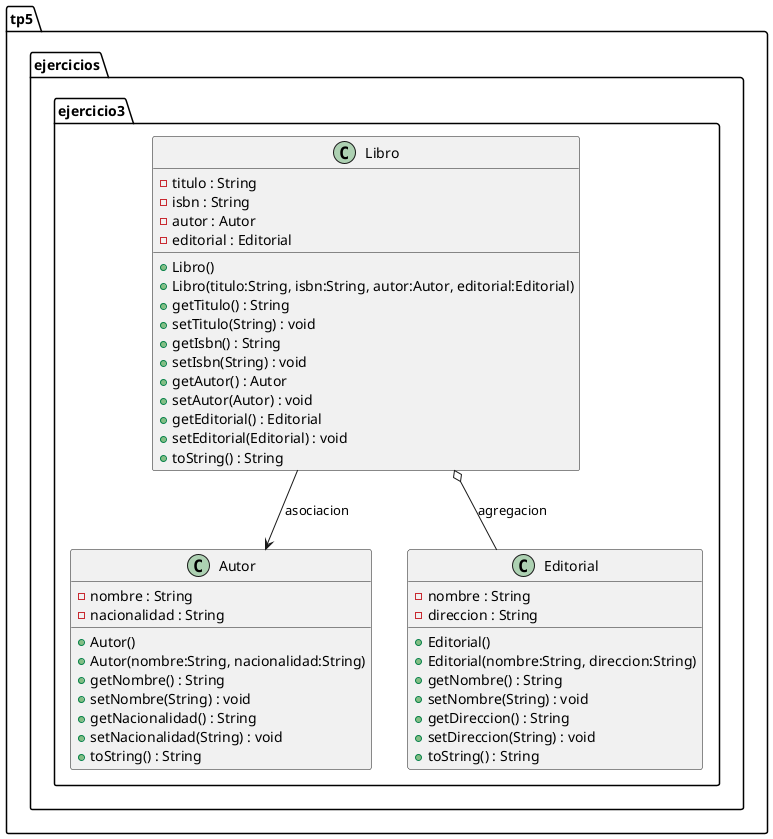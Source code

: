@startuml
package tp5.ejercicios.ejercicio3 {
  class Libro {
    - titulo : String
    - isbn : String
    - autor : Autor
    - editorial : Editorial
    + Libro()
    + Libro(titulo:String, isbn:String, autor:Autor, editorial:Editorial)
    + getTitulo() : String
    + setTitulo(String) : void
    + getIsbn() : String
    + setIsbn(String) : void
    + getAutor() : Autor
    + setAutor(Autor) : void
    + getEditorial() : Editorial
    + setEditorial(Editorial) : void
    + toString() : String
  }

  class Autor {
    - nombre : String
    - nacionalidad : String
    + Autor()
    + Autor(nombre:String, nacionalidad:String)
    + getNombre() : String
    + setNombre(String) : void
    + getNacionalidad() : String
    + setNacionalidad(String) : void
    + toString() : String
  }

  class Editorial {
    - nombre : String
    - direccion : String
    + Editorial()
    + Editorial(nombre:String, direccion:String)
    + getNombre() : String
    + setNombre(String) : void
    + getDireccion() : String
    + setDireccion(String) : void
    + toString() : String
  }

  ' Asociacion unidireccional: Libro -> Autor
  Libro --> Autor : asociacion

  ' Agregacion: Libro -> Editorial (diamante vacio en Libro)
  Libro o-- Editorial : agregacion
}

@enduml
